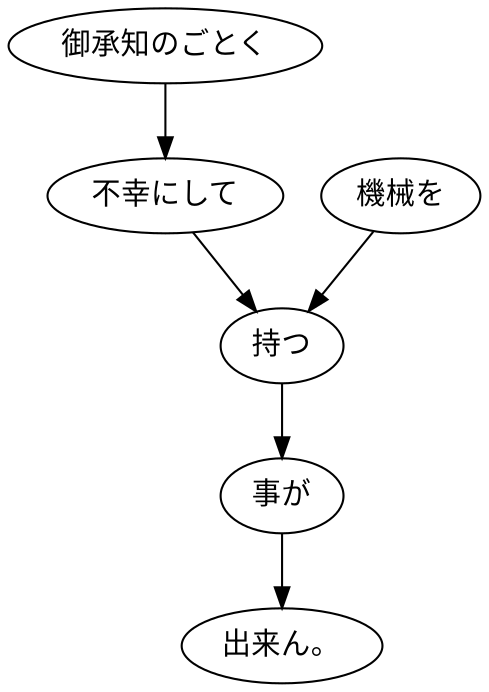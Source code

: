 digraph graph3946 {
	node0 [label="御承知のごとく"];
	node1 [label="不幸にして"];
	node2 [label="機械を"];
	node3 [label="持つ"];
	node4 [label="事が"];
	node5 [label="出来ん。"];
	node0 -> node1;
	node1 -> node3;
	node2 -> node3;
	node3 -> node4;
	node4 -> node5;
}
